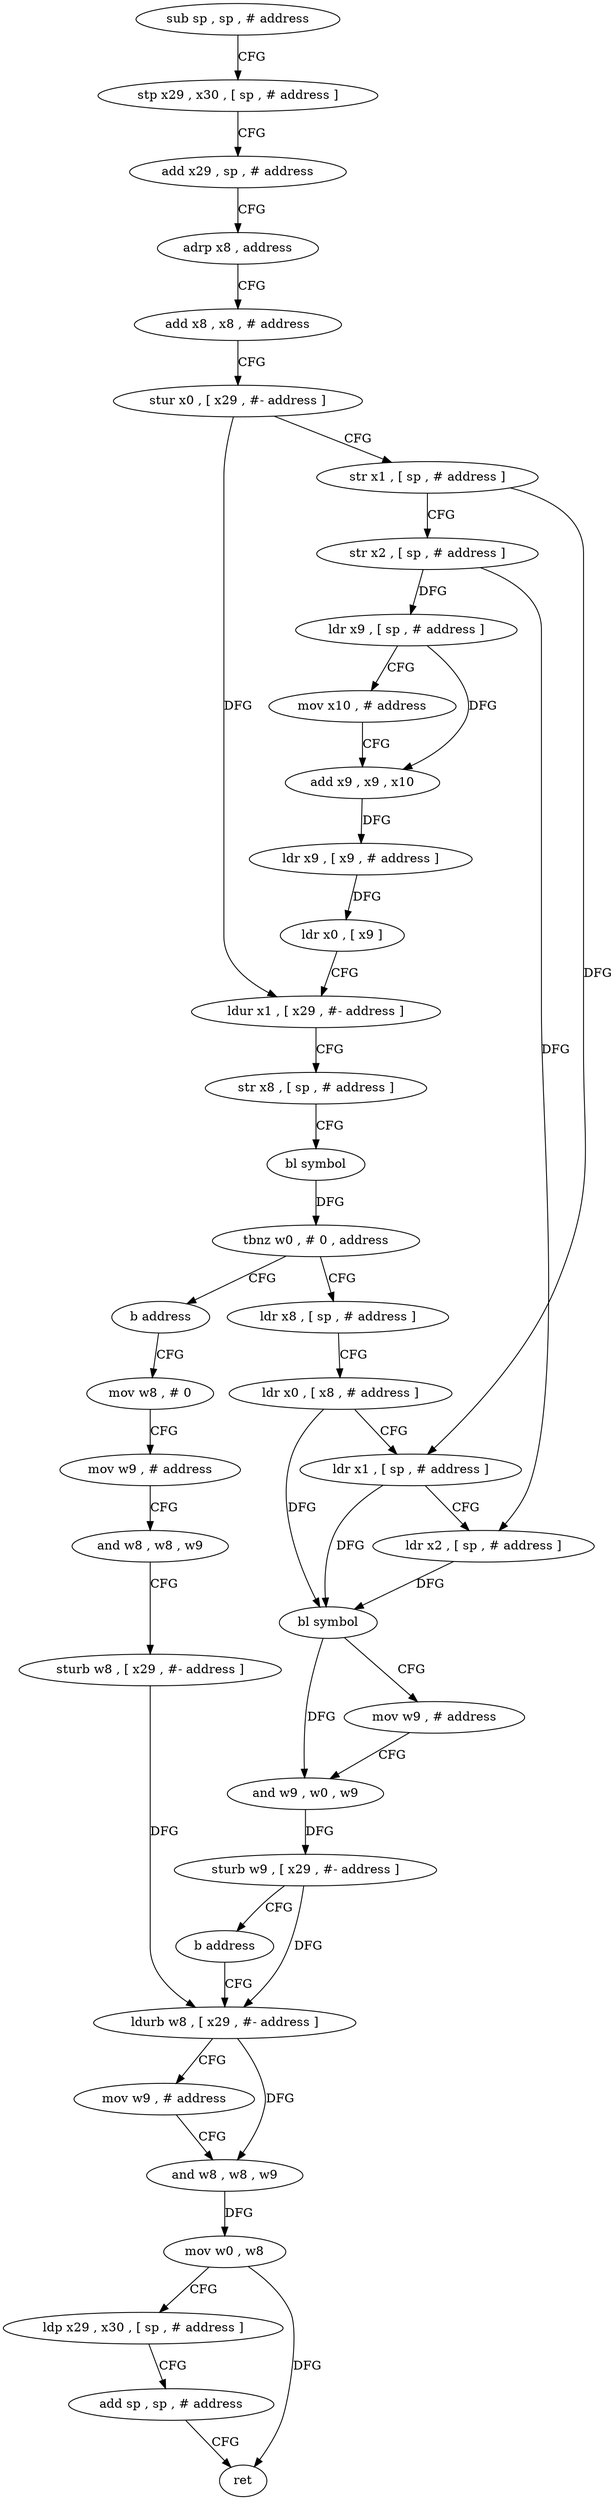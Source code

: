 digraph "func" {
"4221064" [label = "sub sp , sp , # address" ]
"4221068" [label = "stp x29 , x30 , [ sp , # address ]" ]
"4221072" [label = "add x29 , sp , # address" ]
"4221076" [label = "adrp x8 , address" ]
"4221080" [label = "add x8 , x8 , # address" ]
"4221084" [label = "stur x0 , [ x29 , #- address ]" ]
"4221088" [label = "str x1 , [ sp , # address ]" ]
"4221092" [label = "str x2 , [ sp , # address ]" ]
"4221096" [label = "ldr x9 , [ sp , # address ]" ]
"4221100" [label = "mov x10 , # address" ]
"4221104" [label = "add x9 , x9 , x10" ]
"4221108" [label = "ldr x9 , [ x9 , # address ]" ]
"4221112" [label = "ldr x0 , [ x9 ]" ]
"4221116" [label = "ldur x1 , [ x29 , #- address ]" ]
"4221120" [label = "str x8 , [ sp , # address ]" ]
"4221124" [label = "bl symbol" ]
"4221128" [label = "tbnz w0 , # 0 , address" ]
"4221136" [label = "ldr x8 , [ sp , # address ]" ]
"4221132" [label = "b address" ]
"4221140" [label = "ldr x0 , [ x8 , # address ]" ]
"4221144" [label = "ldr x1 , [ sp , # address ]" ]
"4221148" [label = "ldr x2 , [ sp , # address ]" ]
"4221152" [label = "bl symbol" ]
"4221156" [label = "mov w9 , # address" ]
"4221160" [label = "and w9 , w0 , w9" ]
"4221164" [label = "sturb w9 , [ x29 , #- address ]" ]
"4221168" [label = "b address" ]
"4221188" [label = "ldurb w8 , [ x29 , #- address ]" ]
"4221172" [label = "mov w8 , # 0" ]
"4221192" [label = "mov w9 , # address" ]
"4221196" [label = "and w8 , w8 , w9" ]
"4221200" [label = "mov w0 , w8" ]
"4221204" [label = "ldp x29 , x30 , [ sp , # address ]" ]
"4221208" [label = "add sp , sp , # address" ]
"4221212" [label = "ret" ]
"4221176" [label = "mov w9 , # address" ]
"4221180" [label = "and w8 , w8 , w9" ]
"4221184" [label = "sturb w8 , [ x29 , #- address ]" ]
"4221064" -> "4221068" [ label = "CFG" ]
"4221068" -> "4221072" [ label = "CFG" ]
"4221072" -> "4221076" [ label = "CFG" ]
"4221076" -> "4221080" [ label = "CFG" ]
"4221080" -> "4221084" [ label = "CFG" ]
"4221084" -> "4221088" [ label = "CFG" ]
"4221084" -> "4221116" [ label = "DFG" ]
"4221088" -> "4221092" [ label = "CFG" ]
"4221088" -> "4221144" [ label = "DFG" ]
"4221092" -> "4221096" [ label = "DFG" ]
"4221092" -> "4221148" [ label = "DFG" ]
"4221096" -> "4221100" [ label = "CFG" ]
"4221096" -> "4221104" [ label = "DFG" ]
"4221100" -> "4221104" [ label = "CFG" ]
"4221104" -> "4221108" [ label = "DFG" ]
"4221108" -> "4221112" [ label = "DFG" ]
"4221112" -> "4221116" [ label = "CFG" ]
"4221116" -> "4221120" [ label = "CFG" ]
"4221120" -> "4221124" [ label = "CFG" ]
"4221124" -> "4221128" [ label = "DFG" ]
"4221128" -> "4221136" [ label = "CFG" ]
"4221128" -> "4221132" [ label = "CFG" ]
"4221136" -> "4221140" [ label = "CFG" ]
"4221132" -> "4221172" [ label = "CFG" ]
"4221140" -> "4221144" [ label = "CFG" ]
"4221140" -> "4221152" [ label = "DFG" ]
"4221144" -> "4221148" [ label = "CFG" ]
"4221144" -> "4221152" [ label = "DFG" ]
"4221148" -> "4221152" [ label = "DFG" ]
"4221152" -> "4221156" [ label = "CFG" ]
"4221152" -> "4221160" [ label = "DFG" ]
"4221156" -> "4221160" [ label = "CFG" ]
"4221160" -> "4221164" [ label = "DFG" ]
"4221164" -> "4221168" [ label = "CFG" ]
"4221164" -> "4221188" [ label = "DFG" ]
"4221168" -> "4221188" [ label = "CFG" ]
"4221188" -> "4221192" [ label = "CFG" ]
"4221188" -> "4221196" [ label = "DFG" ]
"4221172" -> "4221176" [ label = "CFG" ]
"4221192" -> "4221196" [ label = "CFG" ]
"4221196" -> "4221200" [ label = "DFG" ]
"4221200" -> "4221204" [ label = "CFG" ]
"4221200" -> "4221212" [ label = "DFG" ]
"4221204" -> "4221208" [ label = "CFG" ]
"4221208" -> "4221212" [ label = "CFG" ]
"4221176" -> "4221180" [ label = "CFG" ]
"4221180" -> "4221184" [ label = "CFG" ]
"4221184" -> "4221188" [ label = "DFG" ]
}
